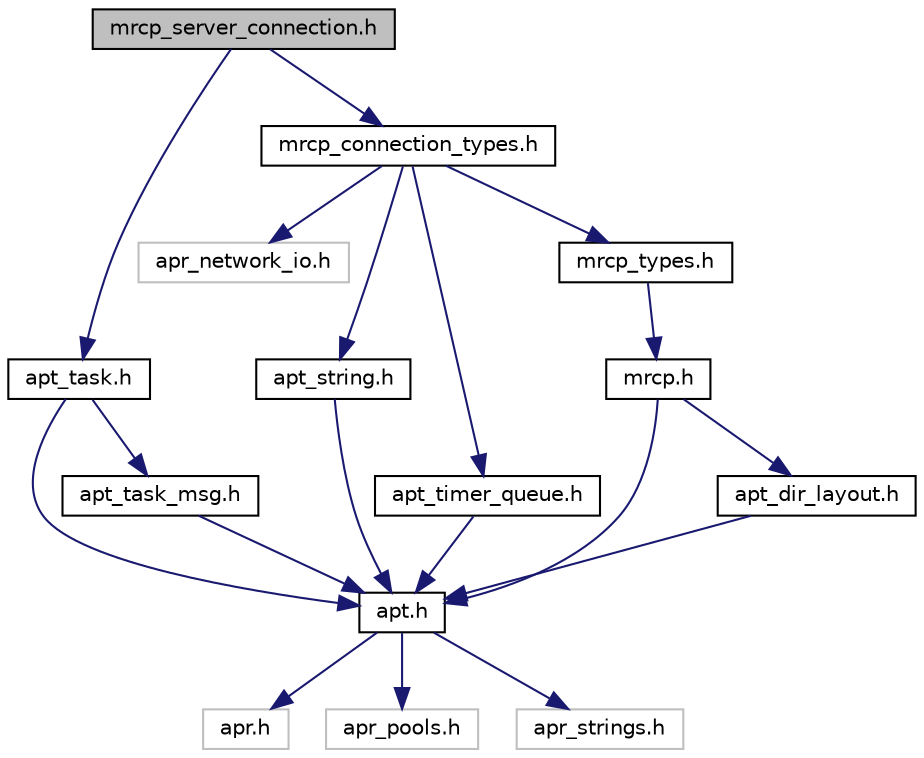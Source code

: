 digraph "mrcp_server_connection.h"
{
  edge [fontname="Helvetica",fontsize="10",labelfontname="Helvetica",labelfontsize="10"];
  node [fontname="Helvetica",fontsize="10",shape=record];
  Node0 [label="mrcp_server_connection.h",height=0.2,width=0.4,color="black", fillcolor="grey75", style="filled", fontcolor="black"];
  Node0 -> Node1 [color="midnightblue",fontsize="10",style="solid",fontname="Helvetica"];
  Node1 [label="apt_task.h",height=0.2,width=0.4,color="black", fillcolor="white", style="filled",URL="$apt__task_8h.html",tooltip="Thread Execution Abstraction. "];
  Node1 -> Node2 [color="midnightblue",fontsize="10",style="solid",fontname="Helvetica"];
  Node2 [label="apt.h",height=0.2,width=0.4,color="black", fillcolor="white", style="filled",URL="$apt_8h.html",tooltip="APR Toolkit Definitions. "];
  Node2 -> Node3 [color="midnightblue",fontsize="10",style="solid",fontname="Helvetica"];
  Node3 [label="apr.h",height=0.2,width=0.4,color="grey75", fillcolor="white", style="filled"];
  Node2 -> Node4 [color="midnightblue",fontsize="10",style="solid",fontname="Helvetica"];
  Node4 [label="apr_pools.h",height=0.2,width=0.4,color="grey75", fillcolor="white", style="filled"];
  Node2 -> Node5 [color="midnightblue",fontsize="10",style="solid",fontname="Helvetica"];
  Node5 [label="apr_strings.h",height=0.2,width=0.4,color="grey75", fillcolor="white", style="filled"];
  Node1 -> Node6 [color="midnightblue",fontsize="10",style="solid",fontname="Helvetica"];
  Node6 [label="apt_task_msg.h",height=0.2,width=0.4,color="black", fillcolor="white", style="filled",URL="$apt__task__msg_8h.html",tooltip="Task Message Base Definition. "];
  Node6 -> Node2 [color="midnightblue",fontsize="10",style="solid",fontname="Helvetica"];
  Node0 -> Node7 [color="midnightblue",fontsize="10",style="solid",fontname="Helvetica"];
  Node7 [label="mrcp_connection_types.h",height=0.2,width=0.4,color="black", fillcolor="white", style="filled",URL="$mrcp__connection__types_8h.html",tooltip="MRCP Connection Types Declaration. "];
  Node7 -> Node8 [color="midnightblue",fontsize="10",style="solid",fontname="Helvetica"];
  Node8 [label="apr_network_io.h",height=0.2,width=0.4,color="grey75", fillcolor="white", style="filled"];
  Node7 -> Node9 [color="midnightblue",fontsize="10",style="solid",fontname="Helvetica"];
  Node9 [label="apt_string.h",height=0.2,width=0.4,color="black", fillcolor="white", style="filled",URL="$apt__string_8h.html",tooltip="String Representation. "];
  Node9 -> Node2 [color="midnightblue",fontsize="10",style="solid",fontname="Helvetica"];
  Node7 -> Node10 [color="midnightblue",fontsize="10",style="solid",fontname="Helvetica"];
  Node10 [label="apt_timer_queue.h",height=0.2,width=0.4,color="black", fillcolor="white", style="filled",URL="$apt__timer__queue_8h.html",tooltip="Timer Queue. "];
  Node10 -> Node2 [color="midnightblue",fontsize="10",style="solid",fontname="Helvetica"];
  Node7 -> Node11 [color="midnightblue",fontsize="10",style="solid",fontname="Helvetica"];
  Node11 [label="mrcp_types.h",height=0.2,width=0.4,color="black", fillcolor="white", style="filled",URL="$mrcp__types_8h.html",tooltip="Basic MRCP Types. "];
  Node11 -> Node12 [color="midnightblue",fontsize="10",style="solid",fontname="Helvetica"];
  Node12 [label="mrcp.h",height=0.2,width=0.4,color="black", fillcolor="white", style="filled",URL="$mrcp_8h.html",tooltip="MRCP Core Definitions. "];
  Node12 -> Node2 [color="midnightblue",fontsize="10",style="solid",fontname="Helvetica"];
  Node12 -> Node13 [color="midnightblue",fontsize="10",style="solid",fontname="Helvetica"];
  Node13 [label="apt_dir_layout.h",height=0.2,width=0.4,color="black", fillcolor="white", style="filled",URL="$apt__dir__layout_8h.html",tooltip="Directories Layout. "];
  Node13 -> Node2 [color="midnightblue",fontsize="10",style="solid",fontname="Helvetica"];
}
